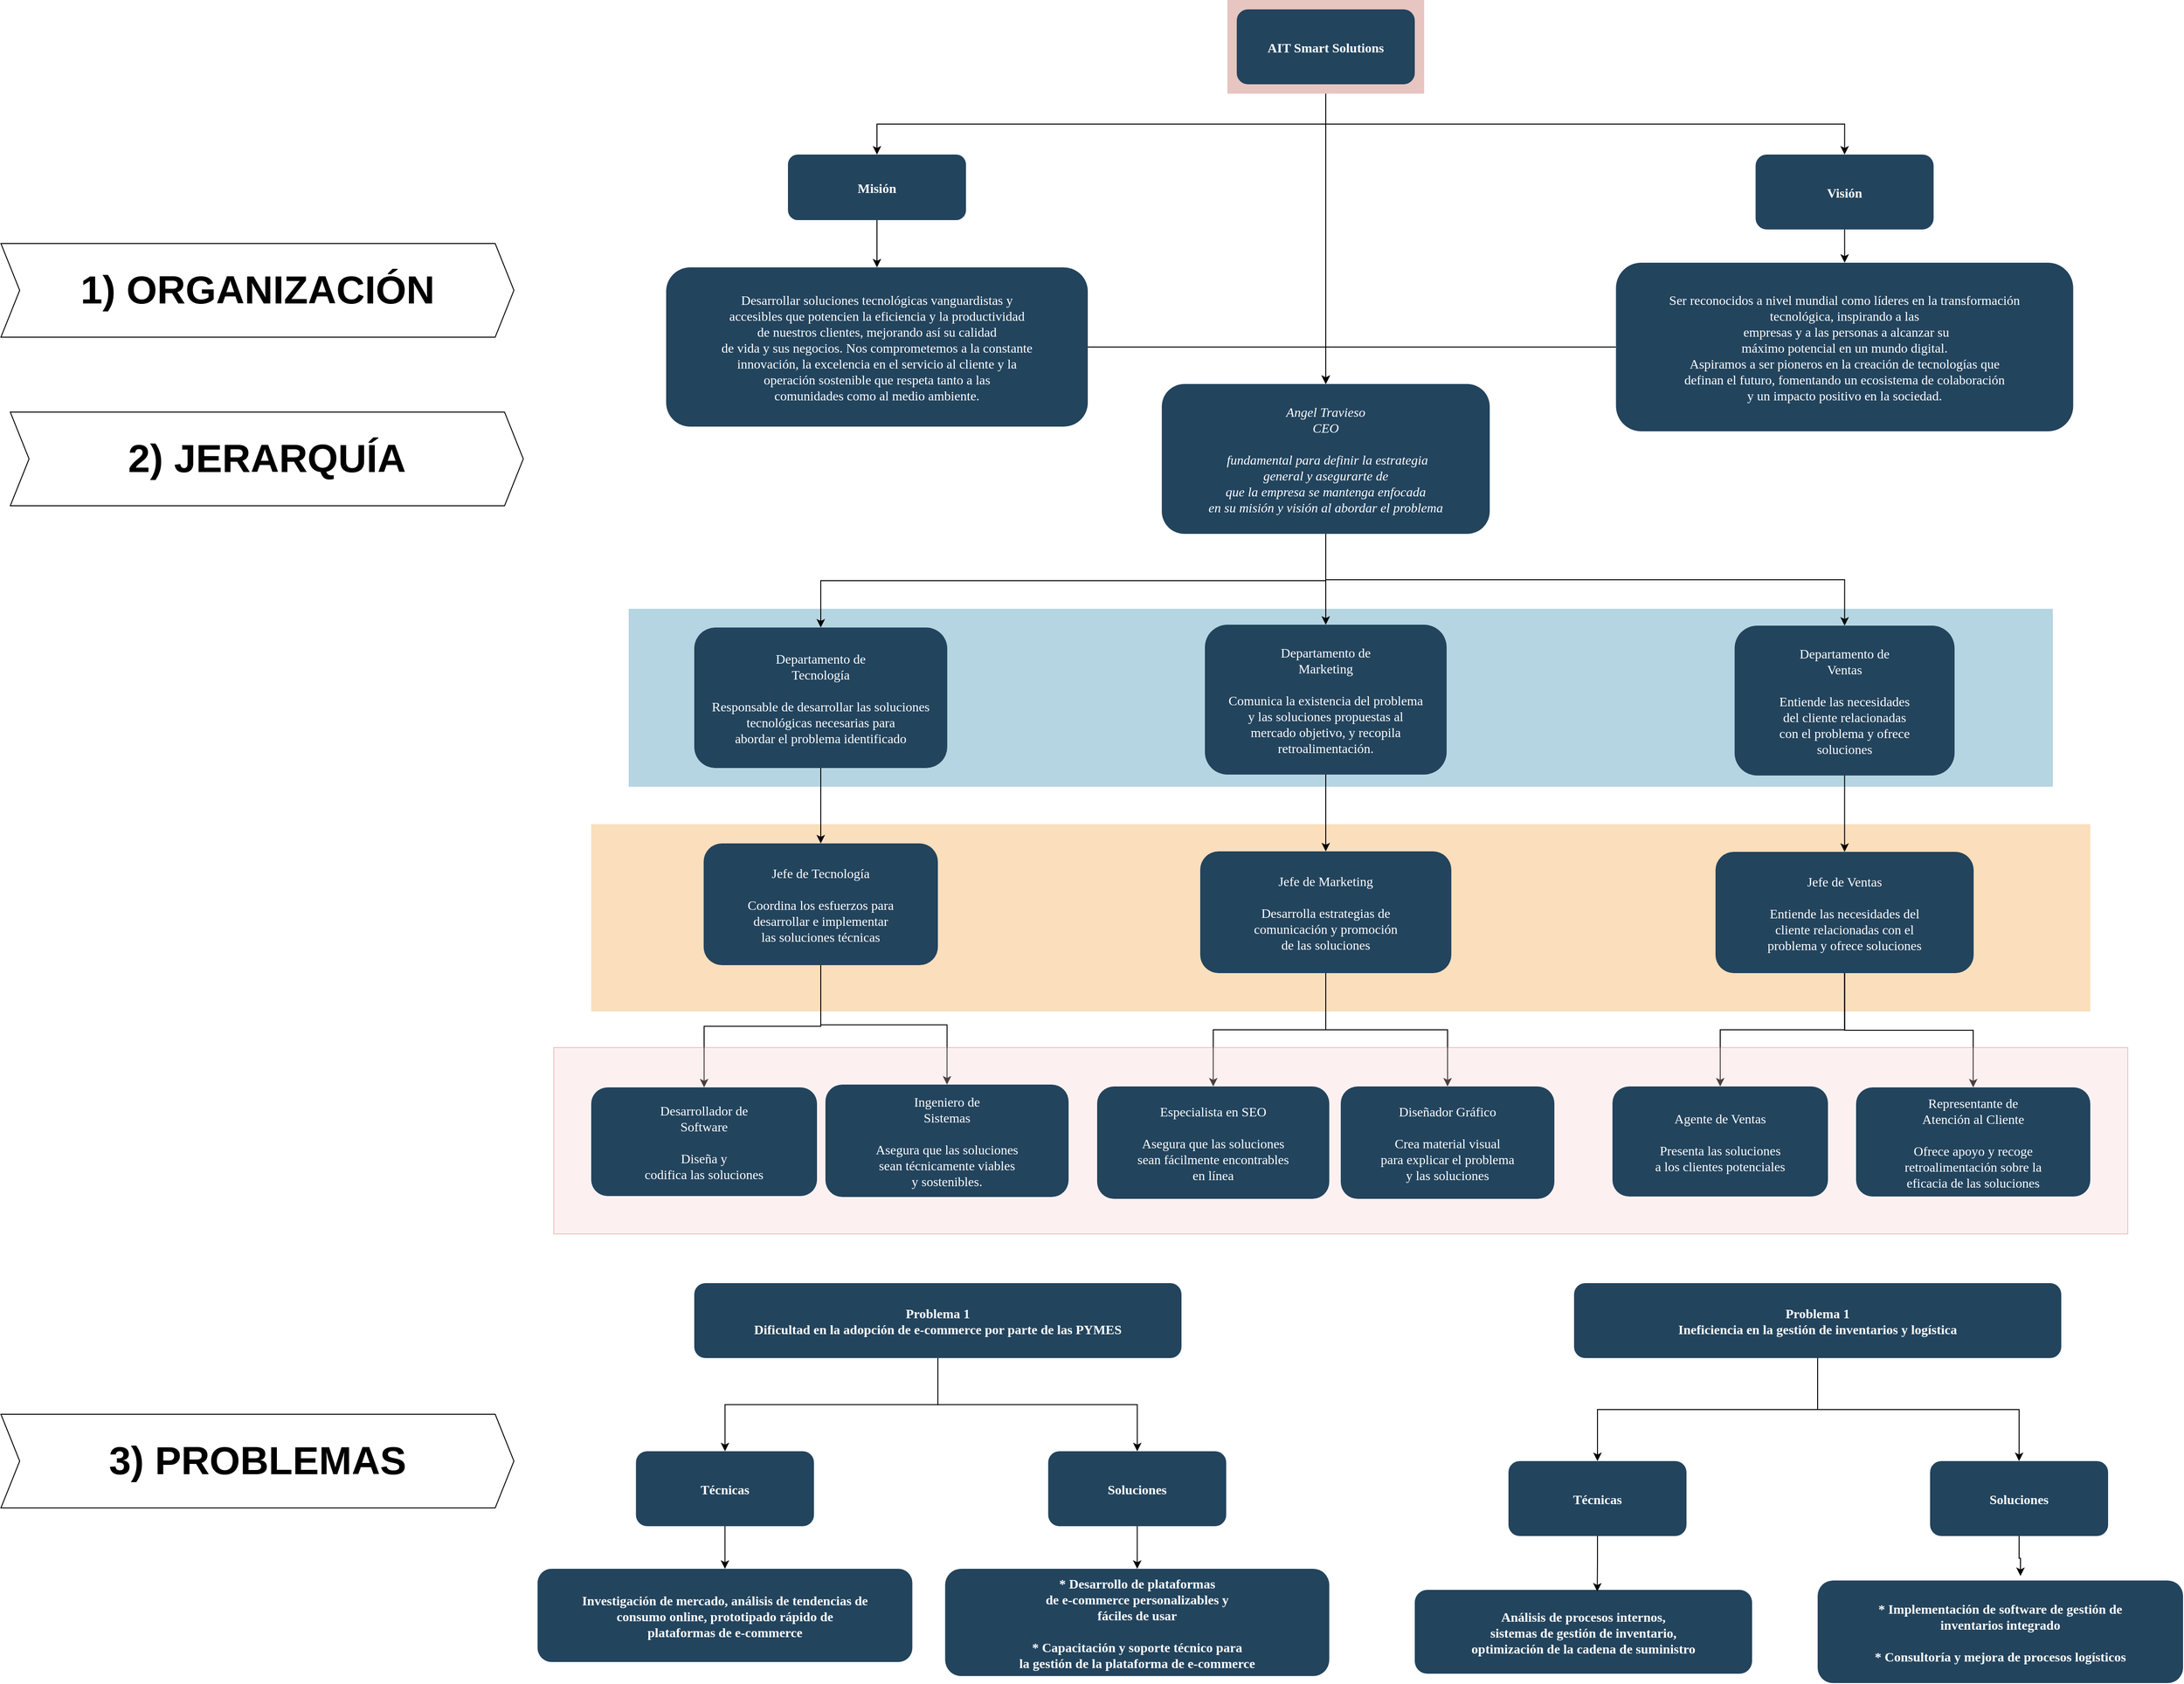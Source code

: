 <mxfile version="23.1.6" type="github">
  <diagram name="Page-1" id="2c0d36ab-eaac-3732-788b-9136903baeff">
    <mxGraphModel dx="5226.5" dy="3105.5" grid="1" gridSize="10" guides="1" tooltips="1" connect="1" arrows="1" fold="1" page="1" pageScale="1.5" pageWidth="1169" pageHeight="827" background="none" math="0" shadow="0">
      <root>
        <mxCell id="0" />
        <mxCell id="1" parent="0" />
        <mxCell id="zfufajYFIppckwWiI43T-167" style="edgeStyle=orthogonalEdgeStyle;rounded=0;orthogonalLoop=1;jettySize=auto;html=1;exitX=0.5;exitY=1;exitDx=0;exitDy=0;" edge="1" parent="1" source="123" target="zfufajYFIppckwWiI43T-127">
          <mxGeometry relative="1" as="geometry" />
        </mxCell>
        <mxCell id="zfufajYFIppckwWiI43T-190" style="edgeStyle=orthogonalEdgeStyle;rounded=0;orthogonalLoop=1;jettySize=auto;html=1;exitX=0.5;exitY=1;exitDx=0;exitDy=0;entryX=0.5;entryY=0;entryDx=0;entryDy=0;" edge="1" parent="1" source="123" target="zfufajYFIppckwWiI43T-128">
          <mxGeometry relative="1" as="geometry" />
        </mxCell>
        <mxCell id="zfufajYFIppckwWiI43T-222" style="edgeStyle=orthogonalEdgeStyle;rounded=0;orthogonalLoop=1;jettySize=auto;html=1;exitX=0.5;exitY=1;exitDx=0;exitDy=0;entryX=0.5;entryY=0;entryDx=0;entryDy=0;" edge="1" parent="1" source="123" target="zfufajYFIppckwWiI43T-132">
          <mxGeometry relative="1" as="geometry" />
        </mxCell>
        <mxCell id="123" value="" style="fillColor=#AE4132;strokeColor=none;opacity=30;" parent="1" vertex="1">
          <mxGeometry x="559" y="-280" width="210" height="100.0" as="geometry" />
        </mxCell>
        <mxCell id="122" value="" style="fillColor=#10739E;strokeColor=none;opacity=30;" parent="1" vertex="1">
          <mxGeometry x="-80" y="370" width="1520" height="190" as="geometry" />
        </mxCell>
        <mxCell id="117" value="" style="fillColor=#F2931E;strokeColor=none;opacity=30;" parent="1" vertex="1">
          <mxGeometry x="-120" y="600" width="1600" height="200" as="geometry" />
        </mxCell>
        <mxCell id="2" value="AIT Smart Solutions" style="rounded=1;fillColor=#23445D;gradientColor=none;strokeColor=none;fontColor=#FFFFFF;fontStyle=1;fontFamily=Tahoma;fontSize=14" parent="1" vertex="1">
          <mxGeometry x="569" y="-270" width="190" height="80" as="geometry" />
        </mxCell>
        <mxCell id="zfufajYFIppckwWiI43T-147" style="edgeStyle=orthogonalEdgeStyle;rounded=0;orthogonalLoop=1;jettySize=auto;html=1;exitX=0.5;exitY=1;exitDx=0;exitDy=0;entryX=0.5;entryY=0;entryDx=0;entryDy=0;" edge="1" parent="1" source="10" target="zfufajYFIppckwWiI43T-142">
          <mxGeometry relative="1" as="geometry" />
        </mxCell>
        <mxCell id="10" value="Departamento de&#xa;Ventas&#xa;&#xa;Entiende las necesidades&#xa;del cliente relacionadas&#xa;con el problema y ofrece &#xa;soluciones" style="rounded=1;fillColor=#23445D;gradientColor=none;strokeColor=none;fontColor=#FFFFFF;fontStyle=0;fontFamily=Tahoma;fontSize=14" parent="1" vertex="1">
          <mxGeometry x="1100.38" y="388" width="234.75" height="160" as="geometry" />
        </mxCell>
        <mxCell id="zfufajYFIppckwWiI43T-146" style="edgeStyle=orthogonalEdgeStyle;rounded=0;orthogonalLoop=1;jettySize=auto;html=1;exitX=0.5;exitY=1;exitDx=0;exitDy=0;entryX=0.5;entryY=0;entryDx=0;entryDy=0;" edge="1" parent="1" source="12" target="zfufajYFIppckwWiI43T-141">
          <mxGeometry relative="1" as="geometry" />
        </mxCell>
        <mxCell id="12" value="Departamento de&#xa;Marketing&#xa;&#xa;Comunica la existencia del problema &#xa;y las soluciones propuestas al &#xa;mercado objetivo, y recopila &#xa;retroalimentación." style="rounded=1;fillColor=#23445D;gradientColor=none;strokeColor=none;fontColor=#FFFFFF;fontStyle=0;fontFamily=Tahoma;fontSize=14" parent="1" vertex="1">
          <mxGeometry x="535" y="387" width="258" height="160" as="geometry" />
        </mxCell>
        <mxCell id="zfufajYFIppckwWiI43T-145" style="edgeStyle=orthogonalEdgeStyle;rounded=0;orthogonalLoop=1;jettySize=auto;html=1;exitX=0.5;exitY=1;exitDx=0;exitDy=0;" edge="1" parent="1" source="13" target="zfufajYFIppckwWiI43T-140">
          <mxGeometry relative="1" as="geometry" />
        </mxCell>
        <mxCell id="13" value="Departamento de &#xa;Tecnología&#xa;&#xa;Responsable de desarrollar las soluciones &#xa;tecnológicas necesarias para &#xa;abordar el problema identificado" style="rounded=1;fillColor=#23445D;gradientColor=none;strokeColor=none;fontColor=#FFFFFF;fontStyle=0;fontFamily=Tahoma;fontSize=14" parent="1" vertex="1">
          <mxGeometry x="-10" y="390" width="270" height="150" as="geometry" />
        </mxCell>
        <mxCell id="zfufajYFIppckwWiI43T-182" style="edgeStyle=orthogonalEdgeStyle;rounded=0;orthogonalLoop=1;jettySize=auto;html=1;exitX=0.5;exitY=1;exitDx=0;exitDy=0;entryX=0.5;entryY=0;entryDx=0;entryDy=0;" edge="1" parent="1" source="zfufajYFIppckwWiI43T-127" target="zfufajYFIppckwWiI43T-181">
          <mxGeometry relative="1" as="geometry" />
        </mxCell>
        <mxCell id="zfufajYFIppckwWiI43T-127" value="Misión" style="rounded=1;fillColor=#23445D;gradientColor=none;strokeColor=none;fontColor=#FFFFFF;fontStyle=1;fontFamily=Tahoma;fontSize=14" vertex="1" parent="1">
          <mxGeometry x="90" y="-115" width="190" height="70" as="geometry" />
        </mxCell>
        <mxCell id="zfufajYFIppckwWiI43T-191" style="edgeStyle=orthogonalEdgeStyle;rounded=0;orthogonalLoop=1;jettySize=auto;html=1;exitX=0.5;exitY=1;exitDx=0;exitDy=0;" edge="1" parent="1" source="zfufajYFIppckwWiI43T-128" target="zfufajYFIppckwWiI43T-183">
          <mxGeometry relative="1" as="geometry" />
        </mxCell>
        <mxCell id="zfufajYFIppckwWiI43T-128" value="Visión" style="rounded=1;fillColor=#23445D;gradientColor=none;strokeColor=none;fontColor=#FFFFFF;fontStyle=1;fontFamily=Tahoma;fontSize=14" vertex="1" parent="1">
          <mxGeometry x="1122.75" y="-115" width="190" height="80" as="geometry" />
        </mxCell>
        <mxCell id="zfufajYFIppckwWiI43T-136" style="edgeStyle=orthogonalEdgeStyle;rounded=0;orthogonalLoop=1;jettySize=auto;html=1;exitX=0.5;exitY=1;exitDx=0;exitDy=0;" edge="1" parent="1" source="zfufajYFIppckwWiI43T-132" target="12">
          <mxGeometry relative="1" as="geometry" />
        </mxCell>
        <mxCell id="zfufajYFIppckwWiI43T-176" style="edgeStyle=orthogonalEdgeStyle;rounded=0;orthogonalLoop=1;jettySize=auto;html=1;exitX=0.5;exitY=1;exitDx=0;exitDy=0;entryX=0.5;entryY=0;entryDx=0;entryDy=0;" edge="1" parent="1" source="zfufajYFIppckwWiI43T-132" target="13">
          <mxGeometry relative="1" as="geometry" />
        </mxCell>
        <mxCell id="zfufajYFIppckwWiI43T-177" style="edgeStyle=orthogonalEdgeStyle;rounded=0;orthogonalLoop=1;jettySize=auto;html=1;exitX=0.5;exitY=1;exitDx=0;exitDy=0;entryX=0.5;entryY=0;entryDx=0;entryDy=0;" edge="1" parent="1" source="zfufajYFIppckwWiI43T-132" target="10">
          <mxGeometry relative="1" as="geometry" />
        </mxCell>
        <mxCell id="zfufajYFIppckwWiI43T-132" value="Angel Travieso&#xa;CEO&#xa;&#xa; fundamental para definir la estrategia &#xa;general y asegurarte de &#xa;que la empresa se mantenga enfocada &#xa;en su misión y visión al abordar el problema" style="rounded=1;fillColor=#23445D;gradientColor=none;strokeColor=none;fontColor=#FFFFFF;fontStyle=2;fontFamily=Tahoma;fontSize=14" vertex="1" parent="1">
          <mxGeometry x="489" y="130" width="350" height="160" as="geometry" />
        </mxCell>
        <mxCell id="zfufajYFIppckwWiI43T-161" style="edgeStyle=orthogonalEdgeStyle;rounded=0;orthogonalLoop=1;jettySize=auto;html=1;exitX=0.5;exitY=1;exitDx=0;exitDy=0;" edge="1" parent="1" source="zfufajYFIppckwWiI43T-140" target="zfufajYFIppckwWiI43T-149">
          <mxGeometry relative="1" as="geometry" />
        </mxCell>
        <mxCell id="zfufajYFIppckwWiI43T-162" style="edgeStyle=orthogonalEdgeStyle;rounded=0;orthogonalLoop=1;jettySize=auto;html=1;exitX=0.5;exitY=1;exitDx=0;exitDy=0;entryX=0.5;entryY=0;entryDx=0;entryDy=0;" edge="1" parent="1" source="zfufajYFIppckwWiI43T-140" target="zfufajYFIppckwWiI43T-148">
          <mxGeometry relative="1" as="geometry" />
        </mxCell>
        <mxCell id="zfufajYFIppckwWiI43T-140" value="Jefe de Tecnología&#xa;&#xa;Coordina los esfuerzos para&#xa;desarrollar e implementar &#xa;las soluciones técnicas" style="rounded=1;fillColor=#23445D;gradientColor=none;strokeColor=none;fontColor=#FFFFFF;fontStyle=0;fontFamily=Tahoma;fontSize=14" vertex="1" parent="1">
          <mxGeometry y="620.5" width="250" height="130" as="geometry" />
        </mxCell>
        <mxCell id="zfufajYFIppckwWiI43T-163" style="edgeStyle=orthogonalEdgeStyle;rounded=0;orthogonalLoop=1;jettySize=auto;html=1;exitX=0.5;exitY=1;exitDx=0;exitDy=0;" edge="1" parent="1" source="zfufajYFIppckwWiI43T-141" target="zfufajYFIppckwWiI43T-150">
          <mxGeometry relative="1" as="geometry" />
        </mxCell>
        <mxCell id="zfufajYFIppckwWiI43T-174" style="edgeStyle=orthogonalEdgeStyle;rounded=0;orthogonalLoop=1;jettySize=auto;html=1;exitX=0.5;exitY=1;exitDx=0;exitDy=0;" edge="1" parent="1" source="zfufajYFIppckwWiI43T-141" target="zfufajYFIppckwWiI43T-151">
          <mxGeometry relative="1" as="geometry" />
        </mxCell>
        <mxCell id="zfufajYFIppckwWiI43T-141" value="Jefe de Marketing&#xa;&#xa;Desarrolla estrategias de &#xa;comunicación y promoción&#xa;de las soluciones" style="rounded=1;fillColor=#23445D;gradientColor=none;strokeColor=none;fontColor=#FFFFFF;fontStyle=0;fontFamily=Tahoma;fontSize=14" vertex="1" parent="1">
          <mxGeometry x="530" y="629" width="268" height="130" as="geometry" />
        </mxCell>
        <mxCell id="zfufajYFIppckwWiI43T-165" style="edgeStyle=orthogonalEdgeStyle;rounded=0;orthogonalLoop=1;jettySize=auto;html=1;exitX=0.5;exitY=1;exitDx=0;exitDy=0;" edge="1" parent="1" source="zfufajYFIppckwWiI43T-142" target="zfufajYFIppckwWiI43T-153">
          <mxGeometry relative="1" as="geometry" />
        </mxCell>
        <mxCell id="zfufajYFIppckwWiI43T-166" style="edgeStyle=orthogonalEdgeStyle;rounded=0;orthogonalLoop=1;jettySize=auto;html=1;exitX=0.5;exitY=1;exitDx=0;exitDy=0;entryX=0.5;entryY=0;entryDx=0;entryDy=0;" edge="1" parent="1" source="zfufajYFIppckwWiI43T-142" target="zfufajYFIppckwWiI43T-154">
          <mxGeometry relative="1" as="geometry" />
        </mxCell>
        <mxCell id="zfufajYFIppckwWiI43T-142" value="Jefe de Ventas&#xa;&#xa;Entiende las necesidades del &#xa;cliente relacionadas con el&#xa;problema y ofrece soluciones" style="rounded=1;fillColor=#23445D;gradientColor=none;strokeColor=none;fontColor=#FFFFFF;fontStyle=0;fontFamily=Tahoma;fontSize=14" vertex="1" parent="1">
          <mxGeometry x="1080" y="629.5" width="275.5" height="129.5" as="geometry" />
        </mxCell>
        <mxCell id="zfufajYFIppckwWiI43T-144" value="" style="fillColor=#f8cecc;strokeColor=#b85450;opacity=30;" vertex="1" parent="1">
          <mxGeometry x="-160" y="838.5" width="1680" height="199" as="geometry" />
        </mxCell>
        <mxCell id="zfufajYFIppckwWiI43T-148" value="Ingeniero de&#xa;Sistemas&#xa;&#xa;Asegura que las soluciones&#xa;sean técnicamente viables&#xa;y sostenibles." style="rounded=1;fillColor=#23445D;gradientColor=none;strokeColor=none;fontColor=#FFFFFF;fontStyle=0;fontFamily=Tahoma;fontSize=14" vertex="1" parent="1">
          <mxGeometry x="130" y="878" width="259.5" height="120" as="geometry" />
        </mxCell>
        <mxCell id="zfufajYFIppckwWiI43T-149" value="Desarrollador de&#xa;Software&#xa;&#xa;Diseña y&#xa;codifica las soluciones" style="rounded=1;fillColor=#23445D;gradientColor=none;strokeColor=none;fontColor=#FFFFFF;fontStyle=0;fontFamily=Tahoma;fontSize=14" vertex="1" parent="1">
          <mxGeometry x="-120" y="881" width="241" height="116" as="geometry" />
        </mxCell>
        <mxCell id="zfufajYFIppckwWiI43T-150" value="Especialista en SEO&#xa;&#xa;Asegura que las soluciones&#xa;sean fácilmente encontrables&#xa;en línea" style="rounded=1;fillColor=#23445D;gradientColor=none;strokeColor=none;fontColor=#FFFFFF;fontStyle=0;fontFamily=Tahoma;fontSize=14" vertex="1" parent="1">
          <mxGeometry x="420" y="880" width="247.75" height="120" as="geometry" />
        </mxCell>
        <mxCell id="zfufajYFIppckwWiI43T-151" value="Diseñador Gráfico&#xa;&#xa;Crea material visual&#xa;para explicar el problema &#xa;y las soluciones" style="rounded=1;fillColor=#23445D;gradientColor=none;strokeColor=none;fontColor=#FFFFFF;fontStyle=0;fontFamily=Tahoma;fontSize=14" vertex="1" parent="1">
          <mxGeometry x="680" y="880" width="228" height="120" as="geometry" />
        </mxCell>
        <mxCell id="zfufajYFIppckwWiI43T-153" value="Agente de Ventas&#xa;&#xa;Presenta las soluciones&#xa;a los clientes potenciales" style="rounded=1;fillColor=#23445D;gradientColor=none;strokeColor=none;fontColor=#FFFFFF;fontStyle=0;fontFamily=Tahoma;fontSize=14" vertex="1" parent="1">
          <mxGeometry x="970" y="880" width="230" height="117.5" as="geometry" />
        </mxCell>
        <mxCell id="zfufajYFIppckwWiI43T-154" value="Representante de&#xa;Atención al Cliente&#xa;&#xa;Ofrece apoyo y recoge &#xa;retroalimentación sobre la &#xa;eficacia de las soluciones" style="rounded=1;fillColor=#23445D;gradientColor=none;strokeColor=none;fontColor=#FFFFFF;fontStyle=0;fontFamily=Tahoma;fontSize=14" vertex="1" parent="1">
          <mxGeometry x="1230" y="881" width="250" height="116.5" as="geometry" />
        </mxCell>
        <mxCell id="zfufajYFIppckwWiI43T-185" style="edgeStyle=orthogonalEdgeStyle;rounded=0;orthogonalLoop=1;jettySize=auto;html=1;exitX=1;exitY=0.5;exitDx=0;exitDy=0;entryX=0.5;entryY=0;entryDx=0;entryDy=0;" edge="1" parent="1" source="zfufajYFIppckwWiI43T-181" target="zfufajYFIppckwWiI43T-132">
          <mxGeometry relative="1" as="geometry" />
        </mxCell>
        <mxCell id="zfufajYFIppckwWiI43T-181" value="Desarrollar soluciones tecnológicas vanguardistas y &#xa;accesibles que potencien la eficiencia y la productividad&#xa;de nuestros clientes, mejorando así su calidad&#xa;de vida y sus negocios. Nos comprometemos a la constante&#xa;innovación, la excelencia en el servicio al cliente y la&#xa;operación sostenible que respeta tanto a las&#xa;comunidades como al medio ambiente." style="rounded=1;fillColor=#23445D;gradientColor=none;strokeColor=none;fontColor=#FFFFFF;fontStyle=0;fontFamily=Tahoma;fontSize=14" vertex="1" parent="1">
          <mxGeometry x="-40" y="5.5" width="450" height="170" as="geometry" />
        </mxCell>
        <mxCell id="zfufajYFIppckwWiI43T-186" style="edgeStyle=orthogonalEdgeStyle;rounded=0;orthogonalLoop=1;jettySize=auto;html=1;exitX=0;exitY=0.5;exitDx=0;exitDy=0;entryX=0.5;entryY=0;entryDx=0;entryDy=0;" edge="1" parent="1" source="zfufajYFIppckwWiI43T-183" target="zfufajYFIppckwWiI43T-132">
          <mxGeometry relative="1" as="geometry" />
        </mxCell>
        <mxCell id="zfufajYFIppckwWiI43T-183" value="Ser reconocidos a nivel mundial como líderes en la transformación &#xa;tecnológica, inspirando a las&#xa; empresas y a las personas a alcanzar su&#xa;máximo potencial en un mundo digital.&#xa;Aspiramos a ser pioneros en la creación de tecnologías que&#xa;definan el futuro, fomentando un ecosistema de colaboración&#xa;y un impacto positivo en la sociedad." style="rounded=1;fillColor=#23445D;gradientColor=none;strokeColor=none;fontColor=#FFFFFF;fontStyle=0;fontFamily=Tahoma;fontSize=14" vertex="1" parent="1">
          <mxGeometry x="973.75" y="0.5" width="488" height="180" as="geometry" />
        </mxCell>
        <mxCell id="zfufajYFIppckwWiI43T-214" style="edgeStyle=orthogonalEdgeStyle;rounded=0;orthogonalLoop=1;jettySize=auto;html=1;exitX=0.5;exitY=1;exitDx=0;exitDy=0;" edge="1" parent="1" source="zfufajYFIppckwWiI43T-194" target="zfufajYFIppckwWiI43T-195">
          <mxGeometry relative="1" as="geometry" />
        </mxCell>
        <mxCell id="zfufajYFIppckwWiI43T-215" style="edgeStyle=orthogonalEdgeStyle;rounded=0;orthogonalLoop=1;jettySize=auto;html=1;exitX=0.5;exitY=1;exitDx=0;exitDy=0;" edge="1" parent="1" source="zfufajYFIppckwWiI43T-194" target="zfufajYFIppckwWiI43T-196">
          <mxGeometry relative="1" as="geometry" />
        </mxCell>
        <mxCell id="zfufajYFIppckwWiI43T-194" value="Problema 1&#xa;Dificultad en la adopción de e-commerce por parte de las PYMES" style="rounded=1;fillColor=#23445D;gradientColor=none;strokeColor=none;fontColor=#FFFFFF;fontStyle=1;fontFamily=Tahoma;fontSize=14" vertex="1" parent="1">
          <mxGeometry x="-10" y="1090" width="520" height="80" as="geometry" />
        </mxCell>
        <mxCell id="zfufajYFIppckwWiI43T-212" style="edgeStyle=orthogonalEdgeStyle;rounded=0;orthogonalLoop=1;jettySize=auto;html=1;exitX=0.5;exitY=1;exitDx=0;exitDy=0;entryX=0.5;entryY=0;entryDx=0;entryDy=0;" edge="1" parent="1" source="zfufajYFIppckwWiI43T-195" target="zfufajYFIppckwWiI43T-200">
          <mxGeometry relative="1" as="geometry" />
        </mxCell>
        <mxCell id="zfufajYFIppckwWiI43T-195" value="Técnicas" style="rounded=1;fillColor=#23445D;gradientColor=none;strokeColor=none;fontColor=#FFFFFF;fontStyle=1;fontFamily=Tahoma;fontSize=14" vertex="1" parent="1">
          <mxGeometry x="-72.25" y="1269.5" width="190" height="80" as="geometry" />
        </mxCell>
        <mxCell id="zfufajYFIppckwWiI43T-211" style="edgeStyle=orthogonalEdgeStyle;rounded=0;orthogonalLoop=1;jettySize=auto;html=1;exitX=0.5;exitY=1;exitDx=0;exitDy=0;entryX=0.5;entryY=0;entryDx=0;entryDy=0;" edge="1" parent="1" source="zfufajYFIppckwWiI43T-196" target="zfufajYFIppckwWiI43T-197">
          <mxGeometry relative="1" as="geometry" />
        </mxCell>
        <mxCell id="zfufajYFIppckwWiI43T-196" value="Soluciones" style="rounded=1;fillColor=#23445D;gradientColor=none;strokeColor=none;fontColor=#FFFFFF;fontStyle=1;fontFamily=Tahoma;fontSize=14" vertex="1" parent="1">
          <mxGeometry x="367.75" y="1269.5" width="190" height="80" as="geometry" />
        </mxCell>
        <mxCell id="zfufajYFIppckwWiI43T-197" value="* Desarrollo de plataformas&#xa;de e-commerce personalizables y&#xa;fáciles de usar&#xa;&#xa;* Capacitación y soporte técnico para &#xa;la gestión de la plataforma de e-commerce" style="rounded=1;fillColor=#23445D;gradientColor=none;strokeColor=none;fontColor=#FFFFFF;fontStyle=1;fontFamily=Tahoma;fontSize=14" vertex="1" parent="1">
          <mxGeometry x="257.75" y="1395" width="410" height="114.5" as="geometry" />
        </mxCell>
        <mxCell id="zfufajYFIppckwWiI43T-200" value="Investigación de mercado, análisis de tendencias de&#xa;consumo online, prototipado rápido de&#xa;plataformas de e-commerce" style="rounded=1;fillColor=#23445D;gradientColor=none;strokeColor=none;fontColor=#FFFFFF;fontStyle=1;fontFamily=Tahoma;fontSize=14" vertex="1" parent="1">
          <mxGeometry x="-177.25" y="1395" width="400" height="99.5" as="geometry" />
        </mxCell>
        <mxCell id="zfufajYFIppckwWiI43T-216" style="edgeStyle=orthogonalEdgeStyle;rounded=0;orthogonalLoop=1;jettySize=auto;html=1;exitX=0.5;exitY=1;exitDx=0;exitDy=0;entryX=0.5;entryY=0;entryDx=0;entryDy=0;" edge="1" parent="1" source="zfufajYFIppckwWiI43T-206" target="zfufajYFIppckwWiI43T-207">
          <mxGeometry relative="1" as="geometry" />
        </mxCell>
        <mxCell id="zfufajYFIppckwWiI43T-217" style="edgeStyle=orthogonalEdgeStyle;rounded=0;orthogonalLoop=1;jettySize=auto;html=1;exitX=0.5;exitY=1;exitDx=0;exitDy=0;entryX=0.5;entryY=0;entryDx=0;entryDy=0;" edge="1" parent="1" source="zfufajYFIppckwWiI43T-206" target="zfufajYFIppckwWiI43T-208">
          <mxGeometry relative="1" as="geometry" />
        </mxCell>
        <mxCell id="zfufajYFIppckwWiI43T-206" value="Problema 1&#xa;Ineficiencia en la gestión de inventarios y logística" style="rounded=1;fillColor=#23445D;gradientColor=none;strokeColor=none;fontColor=#FFFFFF;fontStyle=1;fontFamily=Tahoma;fontSize=14" vertex="1" parent="1">
          <mxGeometry x="929" y="1090" width="520" height="80" as="geometry" />
        </mxCell>
        <mxCell id="zfufajYFIppckwWiI43T-207" value="Técnicas" style="rounded=1;fillColor=#23445D;gradientColor=none;strokeColor=none;fontColor=#FFFFFF;fontStyle=1;fontFamily=Tahoma;fontSize=14" vertex="1" parent="1">
          <mxGeometry x="859" y="1280" width="190" height="80" as="geometry" />
        </mxCell>
        <mxCell id="zfufajYFIppckwWiI43T-208" value="Soluciones" style="rounded=1;fillColor=#23445D;gradientColor=none;strokeColor=none;fontColor=#FFFFFF;fontStyle=1;fontFamily=Tahoma;fontSize=14" vertex="1" parent="1">
          <mxGeometry x="1309" y="1280" width="190" height="80" as="geometry" />
        </mxCell>
        <mxCell id="zfufajYFIppckwWiI43T-209" value="* Implementación de software de gestión de&#xa;inventarios integrado&#xa;&#xa;* Consultoría y mejora de procesos logísticos" style="rounded=1;fillColor=#23445D;gradientColor=none;strokeColor=none;fontColor=#FFFFFF;fontStyle=1;fontFamily=Tahoma;fontSize=14" vertex="1" parent="1">
          <mxGeometry x="1189" y="1407.5" width="390" height="109.5" as="geometry" />
        </mxCell>
        <mxCell id="zfufajYFIppckwWiI43T-210" value="Análisis de procesos internos,&#xa;sistemas de gestión de inventario,&#xa;optimización de la cadena de suministro" style="rounded=1;fillColor=#23445D;gradientColor=none;strokeColor=none;fontColor=#FFFFFF;fontStyle=1;fontFamily=Tahoma;fontSize=14" vertex="1" parent="1">
          <mxGeometry x="759" y="1417.5" width="360" height="89.5" as="geometry" />
        </mxCell>
        <mxCell id="zfufajYFIppckwWiI43T-219" style="edgeStyle=orthogonalEdgeStyle;rounded=0;orthogonalLoop=1;jettySize=auto;html=1;exitX=0.5;exitY=1;exitDx=0;exitDy=0;entryX=0.541;entryY=0.02;entryDx=0;entryDy=0;entryPerimeter=0;" edge="1" parent="1" source="zfufajYFIppckwWiI43T-207" target="zfufajYFIppckwWiI43T-210">
          <mxGeometry relative="1" as="geometry" />
        </mxCell>
        <mxCell id="zfufajYFIppckwWiI43T-221" style="edgeStyle=orthogonalEdgeStyle;rounded=0;orthogonalLoop=1;jettySize=auto;html=1;exitX=0.5;exitY=1;exitDx=0;exitDy=0;entryX=0.555;entryY=-0.044;entryDx=0;entryDy=0;entryPerimeter=0;" edge="1" parent="1" source="zfufajYFIppckwWiI43T-208" target="zfufajYFIppckwWiI43T-209">
          <mxGeometry relative="1" as="geometry" />
        </mxCell>
        <mxCell id="zfufajYFIppckwWiI43T-224" value="&lt;b&gt;&lt;font style=&quot;font-size: 42px;&quot;&gt;2) JERARQUÍA&lt;/font&gt;&lt;/b&gt;" style="shape=step;perimeter=stepPerimeter;whiteSpace=wrap;html=1;fixedSize=1;" vertex="1" parent="1">
          <mxGeometry x="-740" y="160" width="547.5" height="100" as="geometry" />
        </mxCell>
        <mxCell id="zfufajYFIppckwWiI43T-226" value="&lt;b&gt;&lt;font style=&quot;font-size: 42px;&quot;&gt;1) ORGANIZACIÓN&lt;/font&gt;&lt;/b&gt;" style="shape=step;perimeter=stepPerimeter;whiteSpace=wrap;html=1;fixedSize=1;" vertex="1" parent="1">
          <mxGeometry x="-750" y="-20" width="547.5" height="100" as="geometry" />
        </mxCell>
        <mxCell id="zfufajYFIppckwWiI43T-227" value="&lt;b&gt;&lt;font style=&quot;font-size: 42px;&quot;&gt;3) PROBLEMAS&lt;/font&gt;&lt;/b&gt;" style="shape=step;perimeter=stepPerimeter;whiteSpace=wrap;html=1;fixedSize=1;" vertex="1" parent="1">
          <mxGeometry x="-750" y="1230" width="547.5" height="100" as="geometry" />
        </mxCell>
      </root>
    </mxGraphModel>
  </diagram>
</mxfile>
